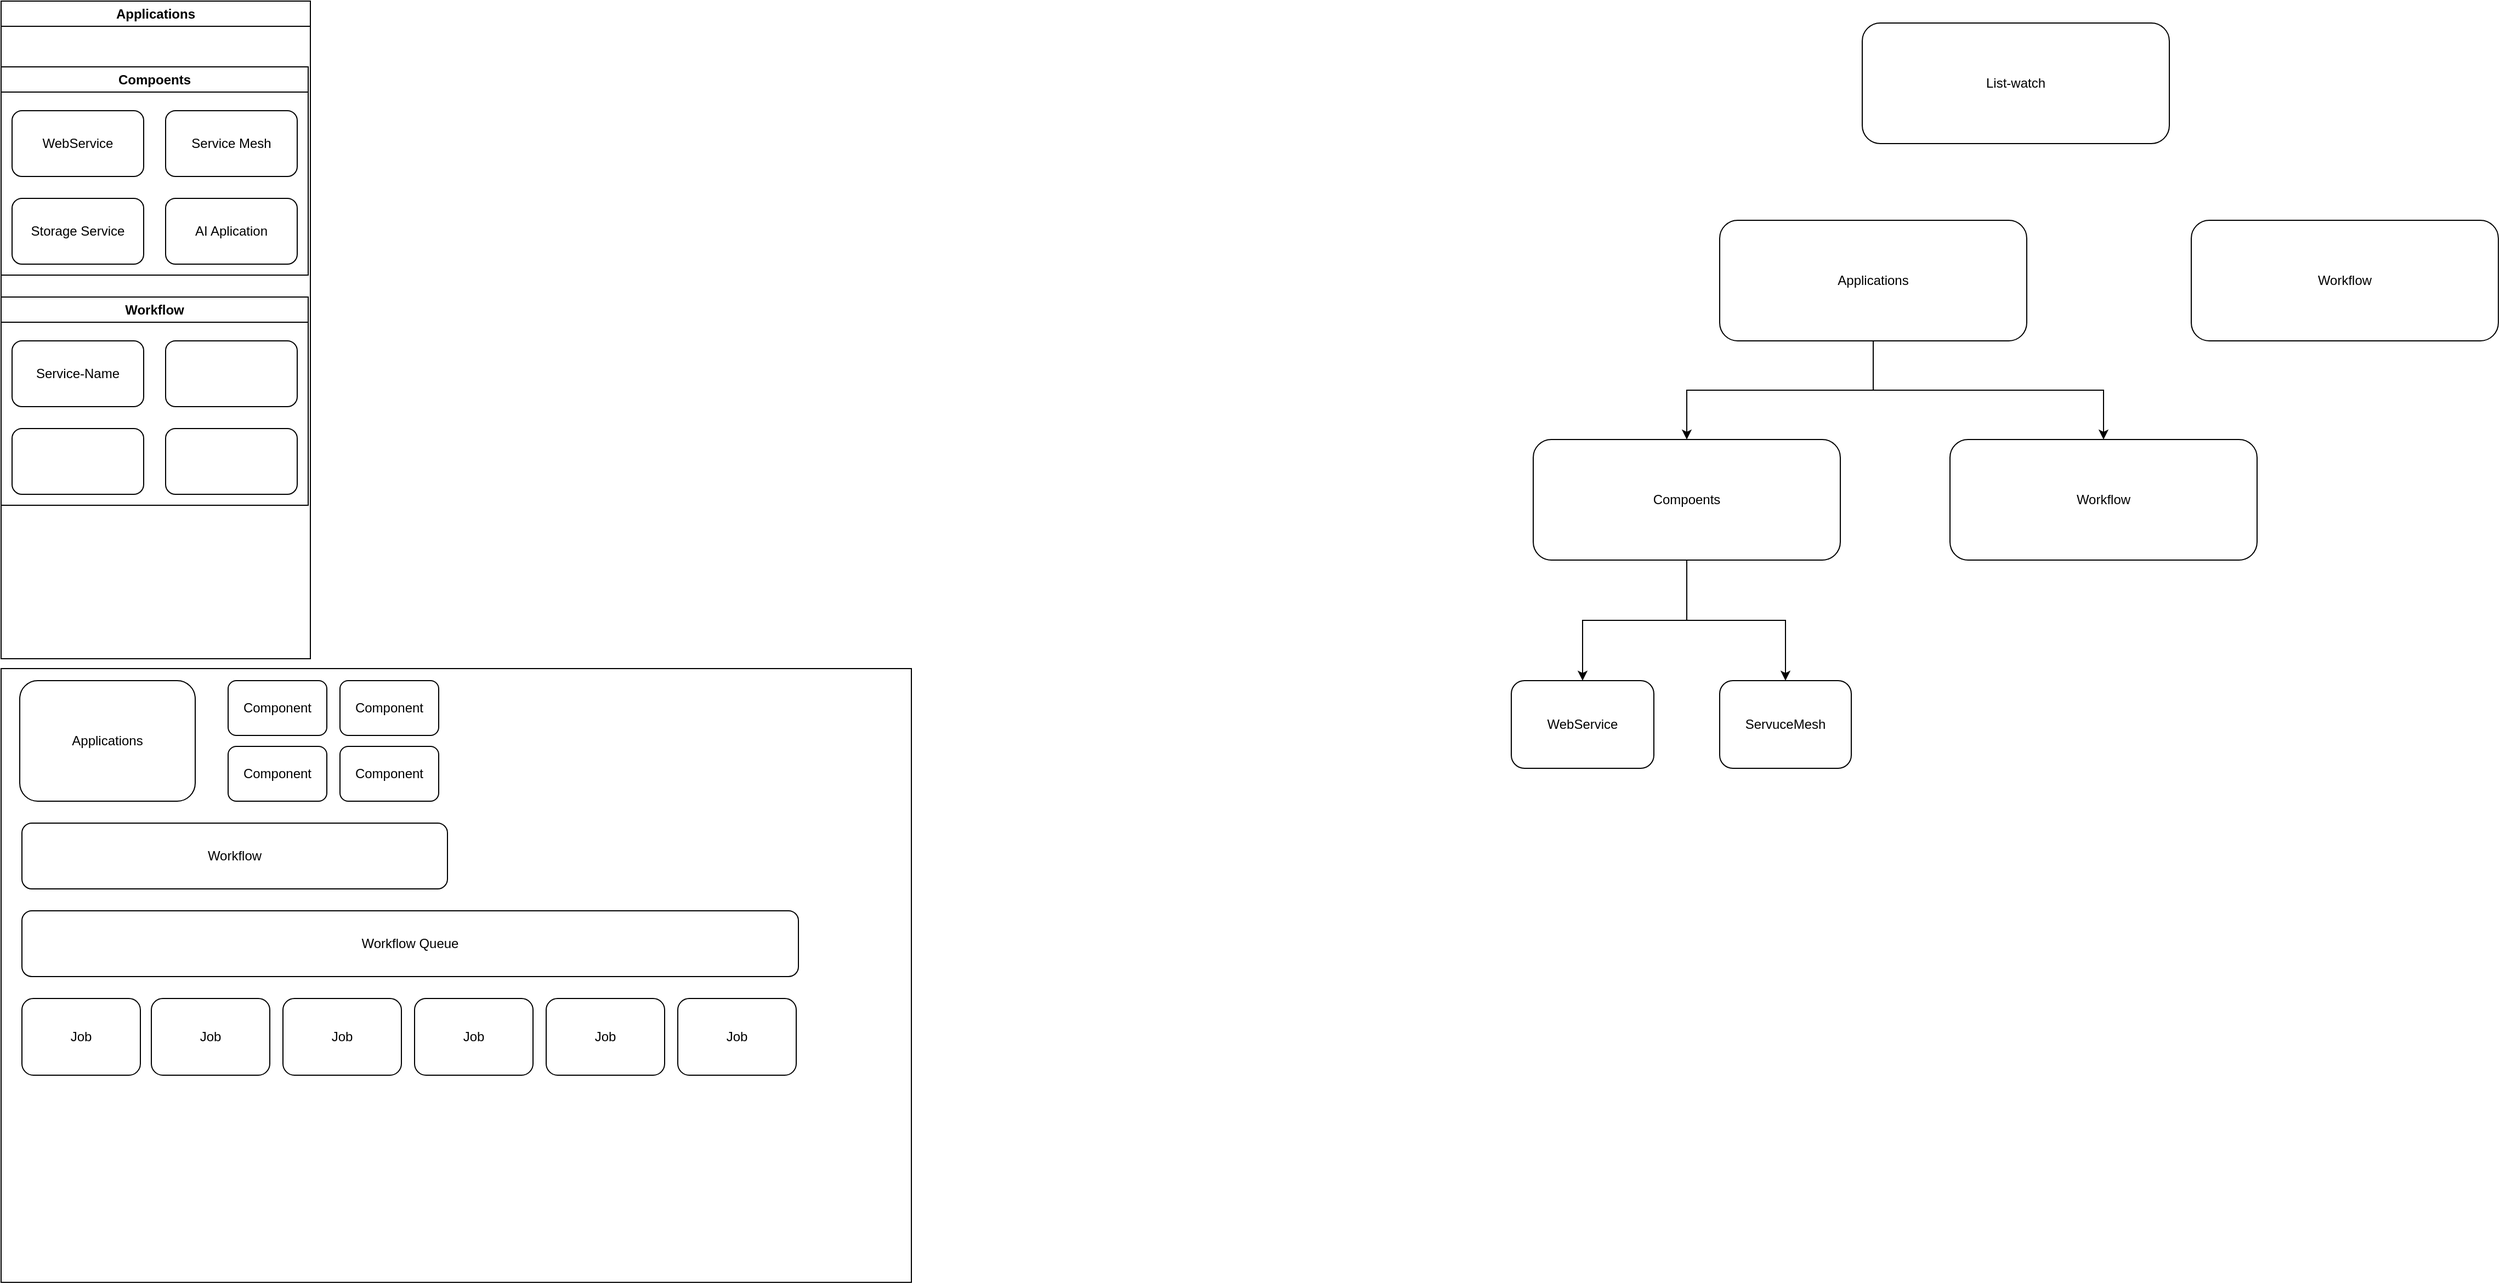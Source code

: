 <mxfile version="21.6.5" type="device">
  <diagram name="第 1 页" id="KbaOmbjP4u-p-hVNiSLN">
    <mxGraphModel dx="2034" dy="789" grid="1" gridSize="10" guides="1" tooltips="1" connect="1" arrows="1" fold="1" page="1" pageScale="1" pageWidth="827" pageHeight="1169" math="0" shadow="0">
      <root>
        <mxCell id="0" />
        <mxCell id="1" parent="0" />
        <mxCell id="6AzrXqzqtAnKqpm13US0-14" value="" style="rounded=0;whiteSpace=wrap;html=1;" parent="1" vertex="1">
          <mxGeometry x="-827" y="609" width="830" height="560" as="geometry" />
        </mxCell>
        <mxCell id="7m9xHruXsYvzORI0_9JX-1" value="List-watch" style="rounded=1;whiteSpace=wrap;html=1;" parent="1" vertex="1">
          <mxGeometry x="870" y="20" width="280" height="110" as="geometry" />
        </mxCell>
        <mxCell id="DYu3W3ueZOEGcZTcNrSe-4" value="Applications" style="swimlane;whiteSpace=wrap;html=1;" parent="1" vertex="1">
          <mxGeometry x="-827" width="282" height="600" as="geometry" />
        </mxCell>
        <mxCell id="DYu3W3ueZOEGcZTcNrSe-8" value="Compoents" style="swimlane;whiteSpace=wrap;html=1;" parent="DYu3W3ueZOEGcZTcNrSe-4" vertex="1">
          <mxGeometry y="60" width="280" height="190" as="geometry">
            <mxRectangle y="60" width="110" height="30" as="alternateBounds" />
          </mxGeometry>
        </mxCell>
        <mxCell id="DYu3W3ueZOEGcZTcNrSe-9" value="WebService" style="rounded=1;whiteSpace=wrap;html=1;" parent="DYu3W3ueZOEGcZTcNrSe-8" vertex="1">
          <mxGeometry x="10" y="40" width="120" height="60" as="geometry" />
        </mxCell>
        <mxCell id="DYu3W3ueZOEGcZTcNrSe-10" value="Service Mesh" style="rounded=1;whiteSpace=wrap;html=1;" parent="DYu3W3ueZOEGcZTcNrSe-8" vertex="1">
          <mxGeometry x="150" y="40" width="120" height="60" as="geometry" />
        </mxCell>
        <mxCell id="DYu3W3ueZOEGcZTcNrSe-11" value="Storage Service" style="rounded=1;whiteSpace=wrap;html=1;" parent="DYu3W3ueZOEGcZTcNrSe-8" vertex="1">
          <mxGeometry x="10" y="120" width="120" height="60" as="geometry" />
        </mxCell>
        <mxCell id="DYu3W3ueZOEGcZTcNrSe-12" value="AI Aplication" style="rounded=1;whiteSpace=wrap;html=1;" parent="DYu3W3ueZOEGcZTcNrSe-8" vertex="1">
          <mxGeometry x="150" y="120" width="120" height="60" as="geometry" />
        </mxCell>
        <mxCell id="eYoJU8vu-C8G9DPtYkyj-12" value="Workflow" style="swimlane;whiteSpace=wrap;html=1;" parent="DYu3W3ueZOEGcZTcNrSe-4" vertex="1">
          <mxGeometry y="270" width="280" height="190" as="geometry">
            <mxRectangle y="270" width="110" height="30" as="alternateBounds" />
          </mxGeometry>
        </mxCell>
        <mxCell id="eYoJU8vu-C8G9DPtYkyj-13" value="Service-Name" style="rounded=1;whiteSpace=wrap;html=1;" parent="eYoJU8vu-C8G9DPtYkyj-12" vertex="1">
          <mxGeometry x="10" y="40" width="120" height="60" as="geometry" />
        </mxCell>
        <mxCell id="eYoJU8vu-C8G9DPtYkyj-14" value="" style="rounded=1;whiteSpace=wrap;html=1;" parent="eYoJU8vu-C8G9DPtYkyj-12" vertex="1">
          <mxGeometry x="150" y="40" width="120" height="60" as="geometry" />
        </mxCell>
        <mxCell id="eYoJU8vu-C8G9DPtYkyj-15" value="" style="rounded=1;whiteSpace=wrap;html=1;" parent="eYoJU8vu-C8G9DPtYkyj-12" vertex="1">
          <mxGeometry x="10" y="120" width="120" height="60" as="geometry" />
        </mxCell>
        <mxCell id="eYoJU8vu-C8G9DPtYkyj-16" value="" style="rounded=1;whiteSpace=wrap;html=1;" parent="eYoJU8vu-C8G9DPtYkyj-12" vertex="1">
          <mxGeometry x="150" y="120" width="120" height="60" as="geometry" />
        </mxCell>
        <mxCell id="6AzrXqzqtAnKqpm13US0-7" style="edgeStyle=orthogonalEdgeStyle;rounded=0;orthogonalLoop=1;jettySize=auto;html=1;exitX=0.5;exitY=1;exitDx=0;exitDy=0;entryX=0.5;entryY=0;entryDx=0;entryDy=0;" parent="1" source="eYoJU8vu-C8G9DPtYkyj-17" target="6AzrXqzqtAnKqpm13US0-5" edge="1">
          <mxGeometry relative="1" as="geometry" />
        </mxCell>
        <mxCell id="6AzrXqzqtAnKqpm13US0-8" style="edgeStyle=orthogonalEdgeStyle;rounded=0;orthogonalLoop=1;jettySize=auto;html=1;exitX=0.5;exitY=1;exitDx=0;exitDy=0;entryX=0.5;entryY=0;entryDx=0;entryDy=0;" parent="1" source="eYoJU8vu-C8G9DPtYkyj-17" target="6AzrXqzqtAnKqpm13US0-4" edge="1">
          <mxGeometry relative="1" as="geometry" />
        </mxCell>
        <mxCell id="eYoJU8vu-C8G9DPtYkyj-17" value="Applications" style="rounded=1;whiteSpace=wrap;html=1;" parent="1" vertex="1">
          <mxGeometry x="740" y="200" width="280" height="110" as="geometry" />
        </mxCell>
        <mxCell id="eYoJU8vu-C8G9DPtYkyj-18" value="Workflow" style="rounded=1;whiteSpace=wrap;html=1;" parent="1" vertex="1">
          <mxGeometry x="1170" y="200" width="280" height="110" as="geometry" />
        </mxCell>
        <mxCell id="6AzrXqzqtAnKqpm13US0-4" value="Workflow" style="rounded=1;whiteSpace=wrap;html=1;" parent="1" vertex="1">
          <mxGeometry x="950" y="400" width="280" height="110" as="geometry" />
        </mxCell>
        <mxCell id="6AzrXqzqtAnKqpm13US0-11" style="edgeStyle=orthogonalEdgeStyle;rounded=0;orthogonalLoop=1;jettySize=auto;html=1;exitX=0.5;exitY=1;exitDx=0;exitDy=0;entryX=0.5;entryY=0;entryDx=0;entryDy=0;" parent="1" source="6AzrXqzqtAnKqpm13US0-5" target="6AzrXqzqtAnKqpm13US0-9" edge="1">
          <mxGeometry relative="1" as="geometry" />
        </mxCell>
        <mxCell id="6AzrXqzqtAnKqpm13US0-12" style="edgeStyle=orthogonalEdgeStyle;rounded=0;orthogonalLoop=1;jettySize=auto;html=1;exitX=0.5;exitY=1;exitDx=0;exitDy=0;entryX=0.5;entryY=0;entryDx=0;entryDy=0;" parent="1" source="6AzrXqzqtAnKqpm13US0-5" target="6AzrXqzqtAnKqpm13US0-10" edge="1">
          <mxGeometry relative="1" as="geometry" />
        </mxCell>
        <mxCell id="6AzrXqzqtAnKqpm13US0-5" value="Compoents" style="rounded=1;whiteSpace=wrap;html=1;" parent="1" vertex="1">
          <mxGeometry x="570" y="400" width="280" height="110" as="geometry" />
        </mxCell>
        <mxCell id="6AzrXqzqtAnKqpm13US0-9" value="WebService" style="rounded=1;whiteSpace=wrap;html=1;" parent="1" vertex="1">
          <mxGeometry x="550" y="620" width="130" height="80" as="geometry" />
        </mxCell>
        <mxCell id="6AzrXqzqtAnKqpm13US0-10" value="ServuceMesh" style="rounded=1;whiteSpace=wrap;html=1;" parent="1" vertex="1">
          <mxGeometry x="740" y="620" width="120" height="80" as="geometry" />
        </mxCell>
        <mxCell id="6AzrXqzqtAnKqpm13US0-13" value="Workflow Queue" style="rounded=1;whiteSpace=wrap;html=1;" parent="1" vertex="1">
          <mxGeometry x="-808" y="830" width="708" height="60" as="geometry" />
        </mxCell>
        <mxCell id="6AzrXqzqtAnKqpm13US0-15" value="Workflow" style="rounded=1;whiteSpace=wrap;html=1;" parent="1" vertex="1">
          <mxGeometry x="-808" y="750" width="388" height="60" as="geometry" />
        </mxCell>
        <mxCell id="6AzrXqzqtAnKqpm13US0-16" value="Applications" style="rounded=1;whiteSpace=wrap;html=1;" parent="1" vertex="1">
          <mxGeometry x="-810" y="620" width="160" height="110" as="geometry" />
        </mxCell>
        <mxCell id="6AzrXqzqtAnKqpm13US0-17" value="Component" style="rounded=1;whiteSpace=wrap;html=1;" parent="1" vertex="1">
          <mxGeometry x="-620" y="620" width="90" height="50" as="geometry" />
        </mxCell>
        <mxCell id="6AzrXqzqtAnKqpm13US0-18" value="Component" style="rounded=1;whiteSpace=wrap;html=1;" parent="1" vertex="1">
          <mxGeometry x="-620" y="680" width="90" height="50" as="geometry" />
        </mxCell>
        <mxCell id="6AzrXqzqtAnKqpm13US0-19" value="Component" style="rounded=1;whiteSpace=wrap;html=1;" parent="1" vertex="1">
          <mxGeometry x="-518" y="620" width="90" height="50" as="geometry" />
        </mxCell>
        <mxCell id="6AzrXqzqtAnKqpm13US0-20" value="Component" style="rounded=1;whiteSpace=wrap;html=1;" parent="1" vertex="1">
          <mxGeometry x="-518" y="680" width="90" height="50" as="geometry" />
        </mxCell>
        <mxCell id="6AzrXqzqtAnKqpm13US0-22" value="Job" style="rounded=1;whiteSpace=wrap;html=1;" parent="1" vertex="1">
          <mxGeometry x="-808" y="910" width="108" height="70" as="geometry" />
        </mxCell>
        <mxCell id="6AzrXqzqtAnKqpm13US0-23" value="Job" style="rounded=1;whiteSpace=wrap;html=1;" parent="1" vertex="1">
          <mxGeometry x="-690" y="910" width="108" height="70" as="geometry" />
        </mxCell>
        <mxCell id="6AzrXqzqtAnKqpm13US0-24" value="Job" style="rounded=1;whiteSpace=wrap;html=1;" parent="1" vertex="1">
          <mxGeometry x="-570" y="910" width="108" height="70" as="geometry" />
        </mxCell>
        <mxCell id="6AzrXqzqtAnKqpm13US0-25" value="Job" style="rounded=1;whiteSpace=wrap;html=1;" parent="1" vertex="1">
          <mxGeometry x="-450" y="910" width="108" height="70" as="geometry" />
        </mxCell>
        <mxCell id="6AzrXqzqtAnKqpm13US0-26" value="Job" style="rounded=1;whiteSpace=wrap;html=1;" parent="1" vertex="1">
          <mxGeometry x="-330" y="910" width="108" height="70" as="geometry" />
        </mxCell>
        <mxCell id="6AzrXqzqtAnKqpm13US0-27" value="Job" style="rounded=1;whiteSpace=wrap;html=1;" parent="1" vertex="1">
          <mxGeometry x="-210" y="910" width="108" height="70" as="geometry" />
        </mxCell>
      </root>
    </mxGraphModel>
  </diagram>
</mxfile>
